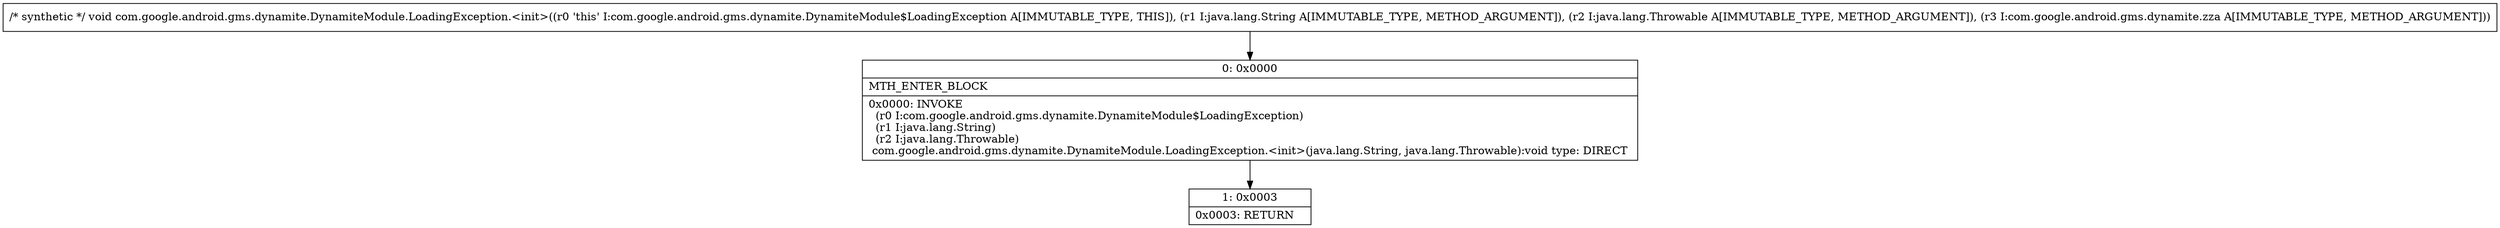 digraph "CFG forcom.google.android.gms.dynamite.DynamiteModule.LoadingException.\<init\>(Ljava\/lang\/String;Ljava\/lang\/Throwable;Lcom\/google\/android\/gms\/dynamite\/zza;)V" {
Node_0 [shape=record,label="{0\:\ 0x0000|MTH_ENTER_BLOCK\l|0x0000: INVOKE  \l  (r0 I:com.google.android.gms.dynamite.DynamiteModule$LoadingException)\l  (r1 I:java.lang.String)\l  (r2 I:java.lang.Throwable)\l com.google.android.gms.dynamite.DynamiteModule.LoadingException.\<init\>(java.lang.String, java.lang.Throwable):void type: DIRECT \l}"];
Node_1 [shape=record,label="{1\:\ 0x0003|0x0003: RETURN   \l}"];
MethodNode[shape=record,label="{\/* synthetic *\/ void com.google.android.gms.dynamite.DynamiteModule.LoadingException.\<init\>((r0 'this' I:com.google.android.gms.dynamite.DynamiteModule$LoadingException A[IMMUTABLE_TYPE, THIS]), (r1 I:java.lang.String A[IMMUTABLE_TYPE, METHOD_ARGUMENT]), (r2 I:java.lang.Throwable A[IMMUTABLE_TYPE, METHOD_ARGUMENT]), (r3 I:com.google.android.gms.dynamite.zza A[IMMUTABLE_TYPE, METHOD_ARGUMENT])) }"];
MethodNode -> Node_0;
Node_0 -> Node_1;
}

